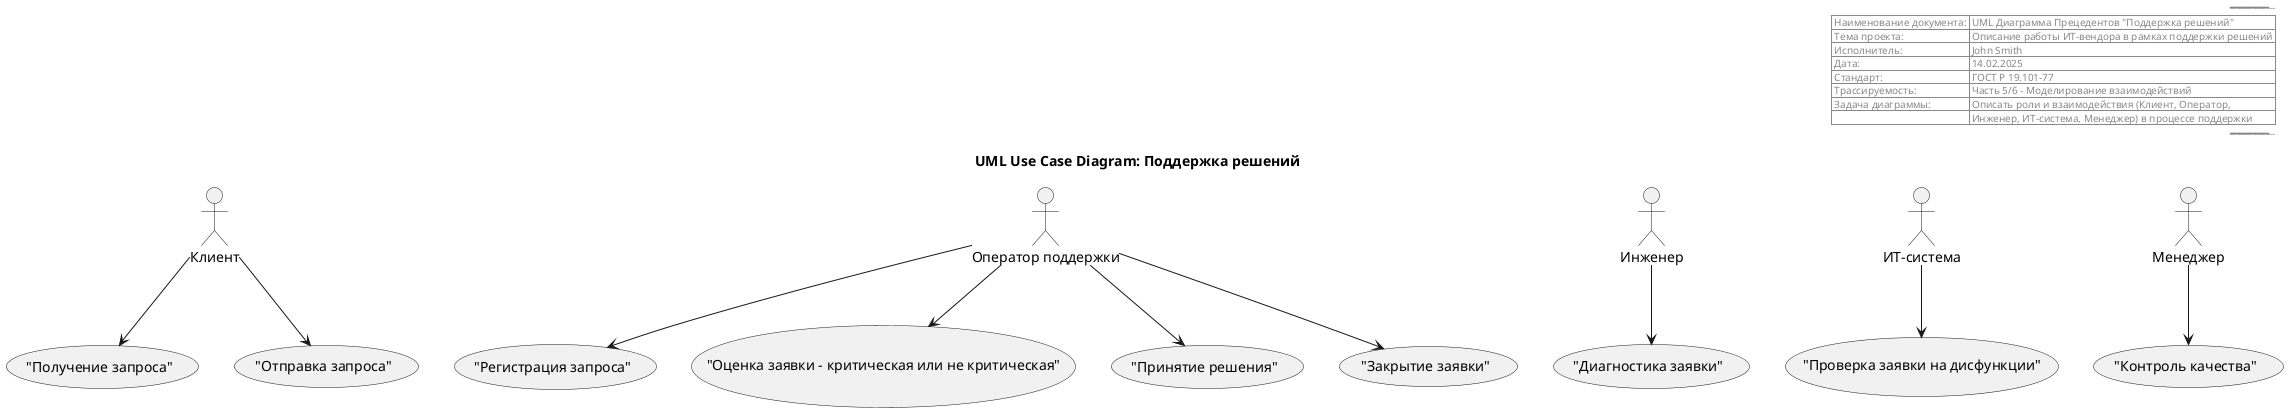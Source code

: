 @startuml
title UML Use Case Diagram: Поддержка решений

header
--------------------------------------------------------------
| Наименование документа: | UML Диаграмма Прецедентов "Поддержка решений" |
| Тема проекта:            | Описание работы ИТ-вендора в рамках поддержки решений |
| Исполнитель:             | John Smith                                |
| Дата:                    | 14.02.2025                                |
| Стандарт:                | ГОСТ Р 19.101-77                           |
| Трассируемость:          | Часть 5/6 – Моделирование взаимодействий      |
| Задача диаграммы:        | Описать роли и взаимодействия (Клиент, Оператор,|
|                         | Инженер, ИТ-система, Менеджер) в процессе поддержки |
--------------------------------------------------------------
end header

actor "Клиент" as ClientActor
actor "Оператор поддержки" as SupportActor
actor "Инженер" as EngineerActor
actor "ИТ-система" as ITSystemActor
actor "Менеджер" as ManagerActor

ClientActor --> ("Получение запроса")
ClientActor --> ("Отправка запроса")
SupportActor --> ("Регистрация запроса")
SupportActor --> ("Оценка заявки – критическая или не критическая")
EngineerActor --> ("Диагностика заявки")
ITSystemActor --> ("Проверка заявки на дисфункции")
SupportActor --> ("Принятие решения")
SupportActor --> ("Закрытие заявки")
ManagerActor --> ("Контроль качества")
@enduml
